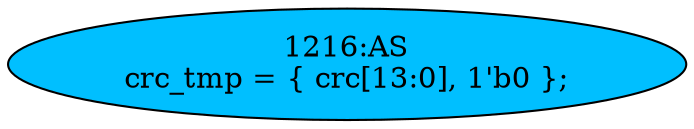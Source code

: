 strict digraph "" {
	node [label="\N"];
	"1216:AS"	 [ast="<pyverilog.vparser.ast.Assign object at 0x7f44f6b752d0>",
		def_var="['crc_tmp']",
		fillcolor=deepskyblue,
		label="1216:AS
crc_tmp = { crc[13:0], 1'b0 };",
		statements="[]",
		style=filled,
		typ=Assign,
		use_var="['crc']"];
}
